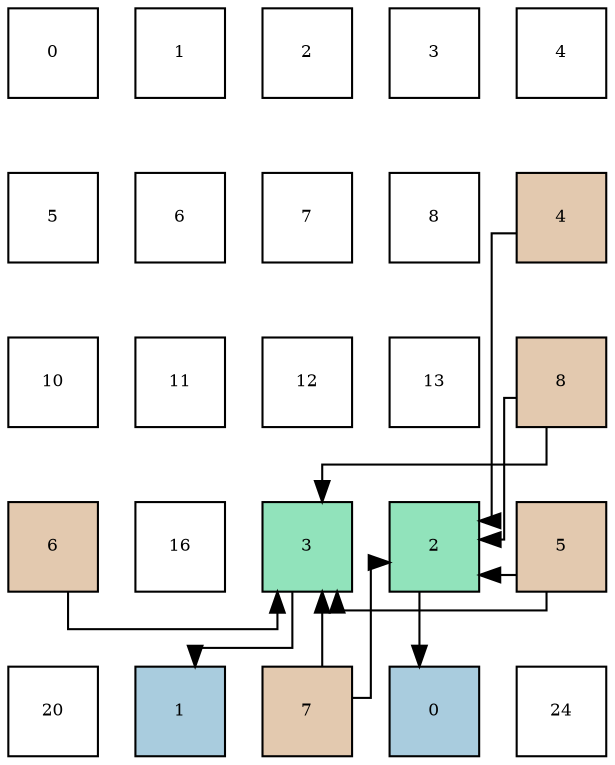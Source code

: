 digraph layout{
 rankdir=TB;
 splines=ortho;
 node [style=filled shape=square fixedsize=true width=0.6];
0[label="0", fontsize=8, fillcolor="#ffffff"];
1[label="1", fontsize=8, fillcolor="#ffffff"];
2[label="2", fontsize=8, fillcolor="#ffffff"];
3[label="3", fontsize=8, fillcolor="#ffffff"];
4[label="4", fontsize=8, fillcolor="#ffffff"];
5[label="5", fontsize=8, fillcolor="#ffffff"];
6[label="6", fontsize=8, fillcolor="#ffffff"];
7[label="7", fontsize=8, fillcolor="#ffffff"];
8[label="8", fontsize=8, fillcolor="#ffffff"];
9[label="4", fontsize=8, fillcolor="#e3c9af"];
10[label="10", fontsize=8, fillcolor="#ffffff"];
11[label="11", fontsize=8, fillcolor="#ffffff"];
12[label="12", fontsize=8, fillcolor="#ffffff"];
13[label="13", fontsize=8, fillcolor="#ffffff"];
14[label="8", fontsize=8, fillcolor="#e3c9af"];
15[label="6", fontsize=8, fillcolor="#e3c9af"];
16[label="16", fontsize=8, fillcolor="#ffffff"];
17[label="3", fontsize=8, fillcolor="#91e3bb"];
18[label="2", fontsize=8, fillcolor="#91e3bb"];
19[label="5", fontsize=8, fillcolor="#e3c9af"];
20[label="20", fontsize=8, fillcolor="#ffffff"];
21[label="1", fontsize=8, fillcolor="#a9ccde"];
22[label="7", fontsize=8, fillcolor="#e3c9af"];
23[label="0", fontsize=8, fillcolor="#a9ccde"];
24[label="24", fontsize=8, fillcolor="#ffffff"];
edge [constraint=false, style=vis];18 -> 23;
17 -> 21;
9 -> 18;
19 -> 18;
19 -> 17;
15 -> 17;
22 -> 18;
22 -> 17;
14 -> 18;
14 -> 17;
edge [constraint=true, style=invis];
0 -> 5 -> 10 -> 15 -> 20;
1 -> 6 -> 11 -> 16 -> 21;
2 -> 7 -> 12 -> 17 -> 22;
3 -> 8 -> 13 -> 18 -> 23;
4 -> 9 -> 14 -> 19 -> 24;
rank = same {0 -> 1 -> 2 -> 3 -> 4};
rank = same {5 -> 6 -> 7 -> 8 -> 9};
rank = same {10 -> 11 -> 12 -> 13 -> 14};
rank = same {15 -> 16 -> 17 -> 18 -> 19};
rank = same {20 -> 21 -> 22 -> 23 -> 24};
}